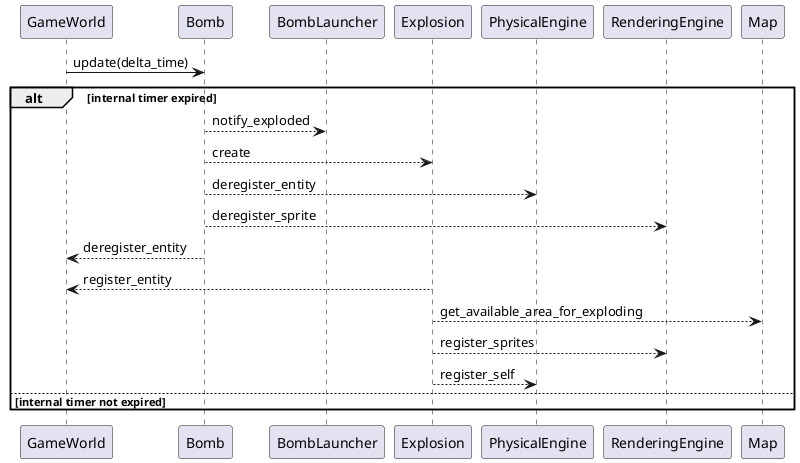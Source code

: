 @startuml
GameWorld -> Bomb : update(delta_time)

alt internal timer expired
Bomb --> BombLauncher : notify_exploded
Bomb --> Explosion : create
Bomb --> PhysicalEngine : deregister_entity
Bomb --> RenderingEngine : deregister_sprite
GameWorld <-- Bomb : deregister_entity

Explosion --> GameWorld : register_entity
Explosion --> Map : get_available_area_for_exploding
Explosion --> RenderingEngine : register_sprites
Explosion --> PhysicalEngine : register_self

else internal timer not expired
end

@enduml
